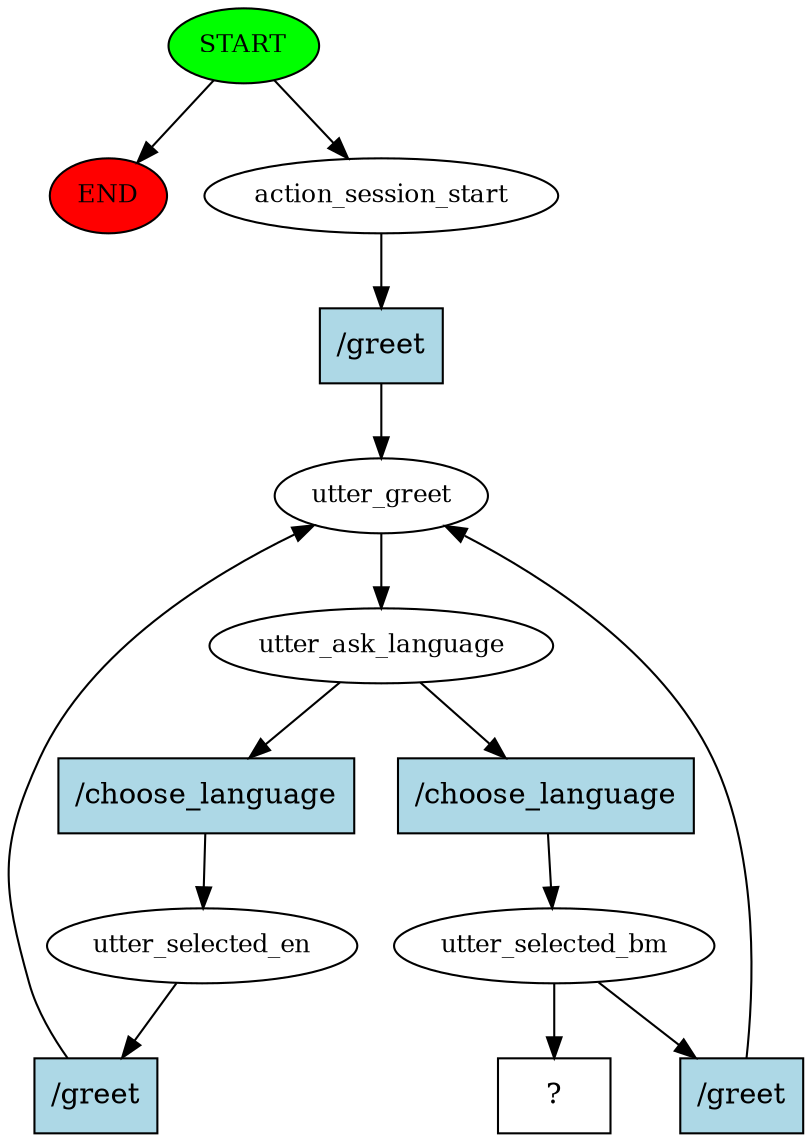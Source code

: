 digraph  {
0 [class="start active", fillcolor=green, fontsize=12, label=START, style=filled];
"-1" [class=end, fillcolor=red, fontsize=12, label=END, style=filled];
1 [class=active, fontsize=12, label=action_session_start];
2 [class=active, fontsize=12, label=utter_greet];
3 [class=active, fontsize=12, label=utter_ask_language];
4 [class=active, fontsize=12, label=utter_selected_en];
7 [class=active, fontsize=12, label=utter_selected_bm];
11 [class="intent dashed active", label="  ?  ", shape=rect];
12 [class="intent active", fillcolor=lightblue, label="/greet", shape=rect, style=filled];
13 [class="intent active", fillcolor=lightblue, label="/choose_language", shape=rect, style=filled];
14 [class="intent active", fillcolor=lightblue, label="/choose_language", shape=rect, style=filled];
15 [class="intent active", fillcolor=lightblue, label="/greet", shape=rect, style=filled];
16 [class="intent active", fillcolor=lightblue, label="/greet", shape=rect, style=filled];
0 -> "-1"  [class="", key=NONE, label=""];
0 -> 1  [class=active, key=NONE, label=""];
1 -> 12  [class=active, key=0];
2 -> 3  [class=active, key=NONE, label=""];
3 -> 13  [class=active, key=0];
3 -> 14  [class=active, key=0];
4 -> 15  [class=active, key=0];
7 -> 11  [class=active, key=NONE, label=""];
7 -> 16  [class=active, key=0];
12 -> 2  [class=active, key=0];
13 -> 4  [class=active, key=0];
14 -> 7  [class=active, key=0];
15 -> 2  [class=active, key=0];
16 -> 2  [class=active, key=0];
}
